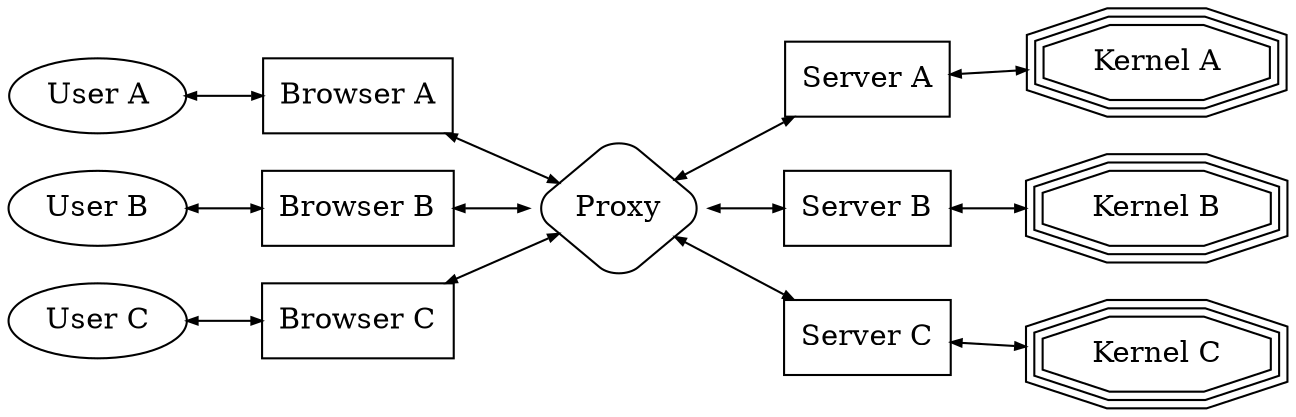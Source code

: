digraph MyGraph {
        rankdir=LR
        margin=0
        border=0
        edge [arrowsize=0.5, dir=both]

        {
                node [shape=diamond, style=rounded, height=1]
                Proxy
        }

        {
                node [shape=ellipse]
                "User A"
                "User B"
                "User C"
        }


        {
                node [shape=box]
                "Browser A"
                "Browser B"
                "Browser C"
        }

        {
                node [shape=box]
                "Server A"
                "Server B"
                "Server C"
        }

        {
                node [shape=tripleoctagon]
                "Kernel A"
                "Kernel B"
                "Kernel C"
        }

        "User A" -> "Browser A" -> "Proxy" -> "Server A" -> "Kernel A"
        "User B" -> "Browser B" -> "Proxy" -> "Server B" -> "Kernel B"
        "User C" -> "Browser C" -> "Proxy" -> "Server C" -> "Kernel C"
}
